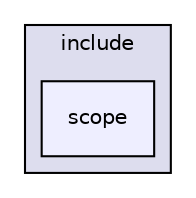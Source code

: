 digraph "include/scope" {
  compound=true
  node [ fontsize="10", fontname="Helvetica"];
  edge [ labelfontsize="10", labelfontname="Helvetica"];
  subgraph clusterdir_d44c64559bbebec7f509842c48db8b23 {
    graph [ bgcolor="#ddddee", pencolor="black", label="include" fontname="Helvetica", fontsize="10", URL="dir_d44c64559bbebec7f509842c48db8b23.html"]
  dir_5e3f0ad9a252fd90e9c96ff83783df31 [shape=box, label="scope", style="filled", fillcolor="#eeeeff", pencolor="black", URL="dir_5e3f0ad9a252fd90e9c96ff83783df31.html"];
  }
}
